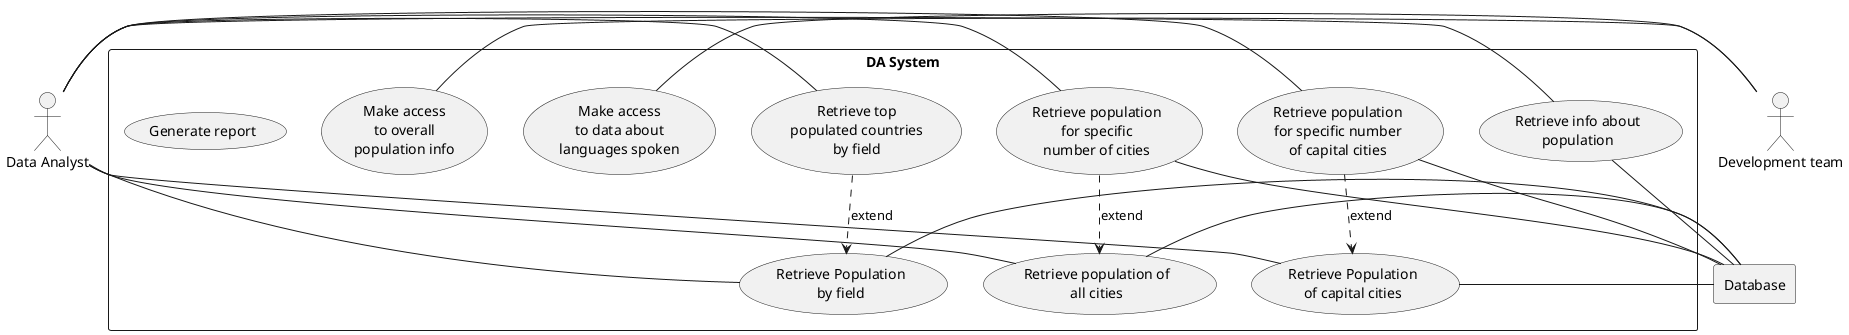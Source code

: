 @startuml

actor DA as "Data Analyst"

actor DT as "Development team"


rectangle Database

rectangle "DA System" {
 usecase UC1 as "Retrieve Population
 by field"
 usecase UC2 as "Retrieve top
 populated countries
  by field"
 usecase UC3 as "Retrieve population of
 all cities"
 usecase UC4 as "Retrieve population
 for specific
 number of cities"
 usecase UC5 as "Retrieve Population
 of capital cities"
 usecase UC6 as "Retrieve population
 for specific number
 of capital cities"
 usecase UC7 as "Retrieve info about
 population"
 usecase UC8 as "Make access
 to overall
 population info"
 usecase UC9 as "Make access
 to data about
 languages spoken"

    usecase UCa AS "Generate report"


   DA - UC1
   DA - UC2
   DA - UC3
   DA - UC4
   DA - UC5
   DA - UC6
   DA - UC7
   DT - UC8
   DT - UC9


   UC2 ..> UC1 : extend

   UC4 ..>UC3 : extend

   UC6 ..> UC5 : extend



   UC1 - Database

   UC3 - Database
   UC4 - Database
   UC5 - Database
   UC6 - Database
   UC7 - Database



}

@enduml